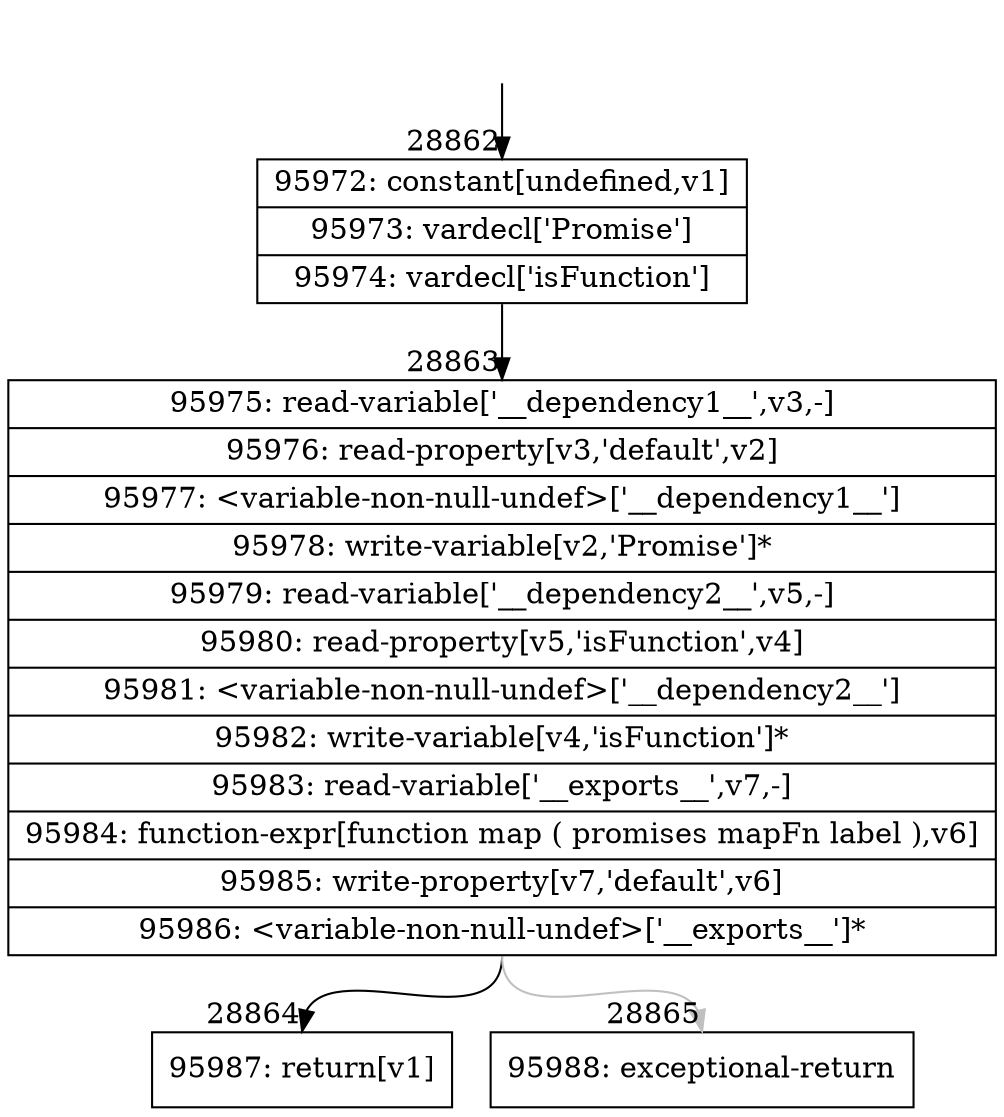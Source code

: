 digraph {
rankdir="TD"
BB_entry2544[shape=none,label=""];
BB_entry2544 -> BB28862 [tailport=s, headport=n, headlabel="    28862"]
BB28862 [shape=record label="{95972: constant[undefined,v1]|95973: vardecl['Promise']|95974: vardecl['isFunction']}" ] 
BB28862 -> BB28863 [tailport=s, headport=n, headlabel="      28863"]
BB28863 [shape=record label="{95975: read-variable['__dependency1__',v3,-]|95976: read-property[v3,'default',v2]|95977: \<variable-non-null-undef\>['__dependency1__']|95978: write-variable[v2,'Promise']*|95979: read-variable['__dependency2__',v5,-]|95980: read-property[v5,'isFunction',v4]|95981: \<variable-non-null-undef\>['__dependency2__']|95982: write-variable[v4,'isFunction']*|95983: read-variable['__exports__',v7,-]|95984: function-expr[function map ( promises mapFn label ),v6]|95985: write-property[v7,'default',v6]|95986: \<variable-non-null-undef\>['__exports__']*}" ] 
BB28863 -> BB28864 [tailport=s, headport=n, headlabel="      28864"]
BB28863 -> BB28865 [tailport=s, headport=n, color=gray, headlabel="      28865"]
BB28864 [shape=record label="{95987: return[v1]}" ] 
BB28865 [shape=record label="{95988: exceptional-return}" ] 
//#$~ 51718
}

